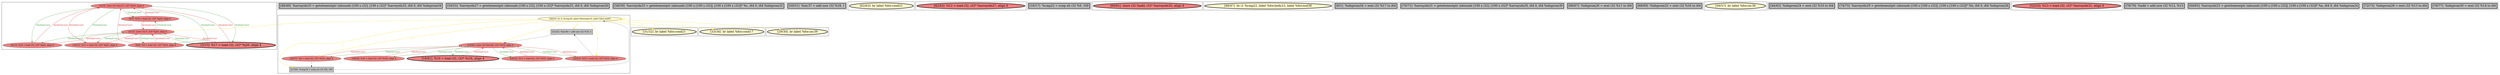 
digraph G {



node881->node885 [style=solid,color=forestgreen,label="T|indep|Const",penwidth=1.0,fontcolor=forestgreen ]
node885->node881 [style=solid,color=firebrick3,label="A|indep|Const",penwidth=1.0,fontcolor=firebrick3 ]
node917->node909 [style=solid,color=gold,label="C",penwidth=1.0,fontcolor=gold ]
node883->node884 [style=solid,color=forestgreen,label="T|indep|Const",penwidth=1.0,fontcolor=forestgreen ]
node883->node880 [style=solid,color=forestgreen,label="T|indep|Const",penwidth=1.0,fontcolor=forestgreen ]
node912->node911 [style=solid,color=firebrick3,label="A|indep|Const",penwidth=1.0,fontcolor=firebrick3 ]
node917->node887 [style=solid,color=gold,label="C",penwidth=1.0,fontcolor=gold ]
node880->node881 [style=solid,color=firebrick3,label="A|indep|Const",penwidth=1.0,fontcolor=firebrick3 ]
node881->node880 [style=solid,color=forestgreen,label="T|indep|Const",penwidth=1.0,fontcolor=forestgreen ]
node911->node910 [style=solid,color=forestgreen,label="T|indep|Const",penwidth=1.0,fontcolor=forestgreen ]
node916->node911 [style=solid,color=firebrick3,label="A|indep|Const",penwidth=1.0,fontcolor=firebrick3 ]
node911->node912 [style=solid,color=forestgreen,label="T|indep|Const",penwidth=1.0,fontcolor=forestgreen ]
node910->node914 [style=solid,color=black,label="",penwidth=0.5,fontcolor=black ]
node915->node911 [style=solid,color=firebrick3,label="A|indep|Const",penwidth=1.0,fontcolor=firebrick3 ]
node917->node911 [style=solid,color=gold,label="C",penwidth=1.0,fontcolor=gold ]
node911->node916 [style=solid,color=forestgreen,label="T|indep|Const",penwidth=1.0,fontcolor=forestgreen ]
node917->node917 [style=solid,color=gold,label="C",penwidth=1.0,fontcolor=gold ]
node917->node914 [style=solid,color=gold,label="C",penwidth=1.0,fontcolor=gold ]
node910->node911 [style=solid,color=firebrick3,label="A|indep|Const",penwidth=1.0,fontcolor=firebrick3 ]
node917->node912 [style=solid,color=gold,label="C",penwidth=1.0,fontcolor=gold ]
node912->node909 [style=solid,color=black,label="",penwidth=0.5,fontcolor=black ]
node884->node881 [style=solid,color=firebrick3,label="A|indep|Const",penwidth=1.0,fontcolor=firebrick3 ]
node911->node915 [style=solid,color=forestgreen,label="T|indep|Const",penwidth=1.0,fontcolor=forestgreen ]
node917->node910 [style=solid,color=gold,label="C",penwidth=1.0,fontcolor=gold ]
node882->node881 [style=solid,color=firebrick3,label="A|indep|Const",penwidth=1.0,fontcolor=firebrick3 ]
node881->node882 [style=solid,color=forestgreen,label="T|indep|Const",penwidth=1.0,fontcolor=forestgreen ]
node883->node886 [style=solid,color=forestgreen,label="T|indep|Const",penwidth=1.0,fontcolor=forestgreen ]
node881->node884 [style=solid,color=forestgreen,label="T|indep|Const",penwidth=1.0,fontcolor=forestgreen ]
node917->node901 [style=solid,color=gold,label="C",penwidth=1.0,fontcolor=gold ]
node883->node885 [style=solid,color=forestgreen,label="T|indep|Const",penwidth=1.0,fontcolor=forestgreen ]
node917->node883 [style=solid,color=gold,label="C",penwidth=1.0,fontcolor=gold ]
node909->node911 [style=solid,color=black,label="",penwidth=0.5,fontcolor=black ]
node881->node886 [style=solid,color=forestgreen,label="T|indep|Const",penwidth=1.0,fontcolor=forestgreen ]
node886->node883 [style=solid,color=firebrick3,label="A|indep|Const",penwidth=1.0,fontcolor=firebrick3 ]
node914->node917 [style=solid,color=black,label="",penwidth=0.5,fontcolor=black ]
node886->node881 [style=solid,color=firebrick3,label="A|indep|Const",penwidth=1.0,fontcolor=firebrick3 ]
node884->node883 [style=solid,color=firebrick3,label="A|indep|Const",penwidth=1.0,fontcolor=firebrick3 ]
node880->node883 [style=solid,color=firebrick3,label="A|indep|Const",penwidth=1.0,fontcolor=firebrick3 ]
node882->node883 [style=solid,color=firebrick3,label="A|indep|Const",penwidth=1.0,fontcolor=firebrick3 ]
node883->node882 [style=solid,color=forestgreen,label="T|indep|Const",penwidth=1.0,fontcolor=forestgreen ]
node917->node906 [style=solid,color=gold,label="C",penwidth=1.0,fontcolor=gold ]
node885->node883 [style=solid,color=firebrick3,label="A|indep|Const",penwidth=1.0,fontcolor=firebrick3 ]
node911->node913 [style=solid,color=forestgreen,label="T|indep|Const",penwidth=1.0,fontcolor=forestgreen ]
node913->node911 [style=solid,color=firebrick3,label="A|indep|Const",penwidth=1.0,fontcolor=firebrick3 ]


subgraph cluster25 {


node918 [penwidth=3.0,fontsize=20,fillcolor=grey,label="[48/49]  %arrayidx35 = getelementptr inbounds [100 x i32], [100 x i32]* %arrayidx33, i64 0, i64 %idxprom34",shape=rectangle,style=filled ]



}

subgraph cluster24 {


node917 [fillcolor=lemonchiffon,label="[28/35]  br i1 %cmp18, label %for.body19, label %for.end41",shape=ellipse,style=filled ]
node916 [fillcolor=lightcoral,label="[24/25]  %13 = load i32, i32* %i16, align 4",shape=ellipse,style=filled ]
node915 [penwidth=3.0,fontsize=20,fillcolor=lightcoral,label="[18/41]  %10 = load i32, i32* %i16, align 4",shape=ellipse,style=filled ]
node910 [fillcolor=lightcoral,label="[26/37]  %8 = load i32, i32* %i16, align 4",shape=ellipse,style=filled ]
node909 [fillcolor=grey,label="[21/22]  %inc40 = add nsw i32 %19, 1",shape=rectangle,style=filled ]
node911 [fillcolor=lightcoral,label="[19/40]  store i32 %inc40, i32* %i16, align 4",shape=ellipse,style=filled ]
node914 [fillcolor=grey,label="[27/36]  %cmp18 = icmp slt i32 %8, 100",shape=rectangle,style=filled ]
node912 [fillcolor=lightcoral,label="[20/23]  %19 = load i32, i32* %i16, align 4",shape=ellipse,style=filled ]
node913 [fillcolor=lightcoral,label="[38/39]  %16 = load i32, i32* %i16, align 4",shape=ellipse,style=filled ]



}

subgraph cluster22 {


node907 [penwidth=3.0,fontsize=20,fillcolor=grey,label="[54/55]  %arrayidx27 = getelementptr inbounds [100 x i32], [100 x i32]* %arrayidx25, i64 0, i64 %idxprom26",shape=rectangle,style=filled ]



}

subgraph cluster20 {


node905 [penwidth=3.0,fontsize=20,fillcolor=grey,label="[58/59]  %arrayidx33 = getelementptr inbounds [100 x [100 x i32]], [100 x [100 x i32]]* %c, i64 0, i64 %idxprom32",shape=rectangle,style=filled ]



}

subgraph cluster18 {


node903 [penwidth=3.0,fontsize=20,fillcolor=grey,label="[50/51]  %inc37 = add nsw i32 %18, 1",shape=rectangle,style=filled ]



}

subgraph cluster16 {


node901 [penwidth=3.0,fontsize=20,fillcolor=lemonchiffon,label="[33/34]  br label %for.cond17",shape=ellipse,style=filled ]



}

subgraph cluster17 {


node902 [penwidth=3.0,fontsize=20,fillcolor=lemonchiffon,label="[62/63]  br label %for.cond21",shape=ellipse,style=filled ]



}

subgraph cluster4 {


node889 [penwidth=3.0,fontsize=20,fillcolor=lightcoral,label="[42/43]  %12 = load i32, i32* %arrayidx27, align 4",shape=ellipse,style=filled ]



}

subgraph cluster3 {


node888 [penwidth=3.0,fontsize=20,fillcolor=grey,label="[16/17]  %cmp22 = icmp slt i32 %9, 100",shape=rectangle,style=filled ]



}

subgraph cluster2 {


node887 [penwidth=3.0,fontsize=20,fillcolor=lemonchiffon,label="[31/32]  br label %for.cond21",shape=ellipse,style=filled ]



}

subgraph cluster1 {


node886 [fillcolor=lightcoral,label="[8/9]  %9 = load i32, i32* %j20, align 4",shape=ellipse,style=filled ]
node881 [fillcolor=lightcoral,label="[3/14]  store i32 %inc37, i32* %j20, align 4",shape=ellipse,style=filled ]
node880 [fillcolor=lightcoral,label="[10/11]  %11 = load i32, i32* %j20, align 4",shape=ellipse,style=filled ]
node882 [penwidth=3.0,fontsize=20,fillcolor=lightcoral,label="[2/15]  %17 = load i32, i32* %j20, align 4",shape=ellipse,style=filled ]
node883 [fillcolor=lightcoral,label="[5/12]  store i32 0, i32* %j20, align 4",shape=ellipse,style=filled ]
node884 [fillcolor=lightcoral,label="[4/13]  %18 = load i32, i32* %j20, align 4",shape=ellipse,style=filled ]
node885 [fillcolor=lightcoral,label="[6/7]  %14 = load i32, i32* %j20, align 4",shape=ellipse,style=filled ]



}

subgraph cluster12 {


node897 [penwidth=3.0,fontsize=20,fillcolor=lightcoral,label="[60/61]  store i32 %add, i32* %arrayidx35, align 4",shape=ellipse,style=filled ]



}

subgraph cluster5 {


node890 [penwidth=3.0,fontsize=20,fillcolor=lemonchiffon,label="[46/47]  br i1 %cmp22, label %for.body23, label %for.end38",shape=ellipse,style=filled ]



}

subgraph cluster0 {


node879 [penwidth=3.0,fontsize=20,fillcolor=grey,label="[0/1]  %idxprom34 = sext i32 %17 to i64",shape=rectangle,style=filled ]



}

subgraph cluster6 {


node891 [penwidth=3.0,fontsize=20,fillcolor=grey,label="[70/71]  %arrayidx31 = getelementptr inbounds [100 x i32], [100 x i32]* %arrayidx29, i64 0, i64 %idxprom30",shape=rectangle,style=filled ]



}

subgraph cluster14 {


node899 [penwidth=3.0,fontsize=20,fillcolor=grey,label="[66/67]  %idxprom26 = sext i32 %11 to i64",shape=rectangle,style=filled ]



}

subgraph cluster7 {


node892 [penwidth=3.0,fontsize=20,fillcolor=grey,label="[68/69]  %idxprom32 = sext i32 %16 to i64",shape=rectangle,style=filled ]



}

subgraph cluster23 {


node908 [penwidth=3.0,fontsize=20,fillcolor=lemonchiffon,label="[56/57]  br label %for.inc36",shape=ellipse,style=filled ]



}

subgraph cluster8 {


node893 [penwidth=3.0,fontsize=20,fillcolor=grey,label="[44/45]  %idxprom24 = sext i32 %10 to i64",shape=rectangle,style=filled ]



}

subgraph cluster21 {


node906 [penwidth=3.0,fontsize=20,fillcolor=lemonchiffon,label="[29/30]  br label %for.inc39",shape=ellipse,style=filled ]



}

subgraph cluster9 {


node894 [penwidth=3.0,fontsize=20,fillcolor=grey,label="[74/75]  %arrayidx29 = getelementptr inbounds [100 x [100 x i32]], [100 x [100 x i32]]* %b, i64 0, i64 %idxprom28",shape=rectangle,style=filled ]



}

subgraph cluster19 {


node904 [penwidth=3.0,fontsize=20,fillcolor=lightcoral,label="[52/53]  %15 = load i32, i32* %arrayidx31, align 4",shape=ellipse,style=filled ]



}

subgraph cluster10 {


node895 [penwidth=3.0,fontsize=20,fillcolor=grey,label="[78/79]  %add = add nsw i32 %12, %15",shape=rectangle,style=filled ]



}

subgraph cluster11 {


node896 [penwidth=3.0,fontsize=20,fillcolor=grey,label="[64/65]  %arrayidx25 = getelementptr inbounds [100 x [100 x i32]], [100 x [100 x i32]]* %a, i64 0, i64 %idxprom24",shape=rectangle,style=filled ]



}

subgraph cluster13 {


node898 [penwidth=3.0,fontsize=20,fillcolor=grey,label="[72/73]  %idxprom28 = sext i32 %13 to i64",shape=rectangle,style=filled ]



}

subgraph cluster15 {


node900 [penwidth=3.0,fontsize=20,fillcolor=grey,label="[76/77]  %idxprom30 = sext i32 %14 to i64",shape=rectangle,style=filled ]



}

}
